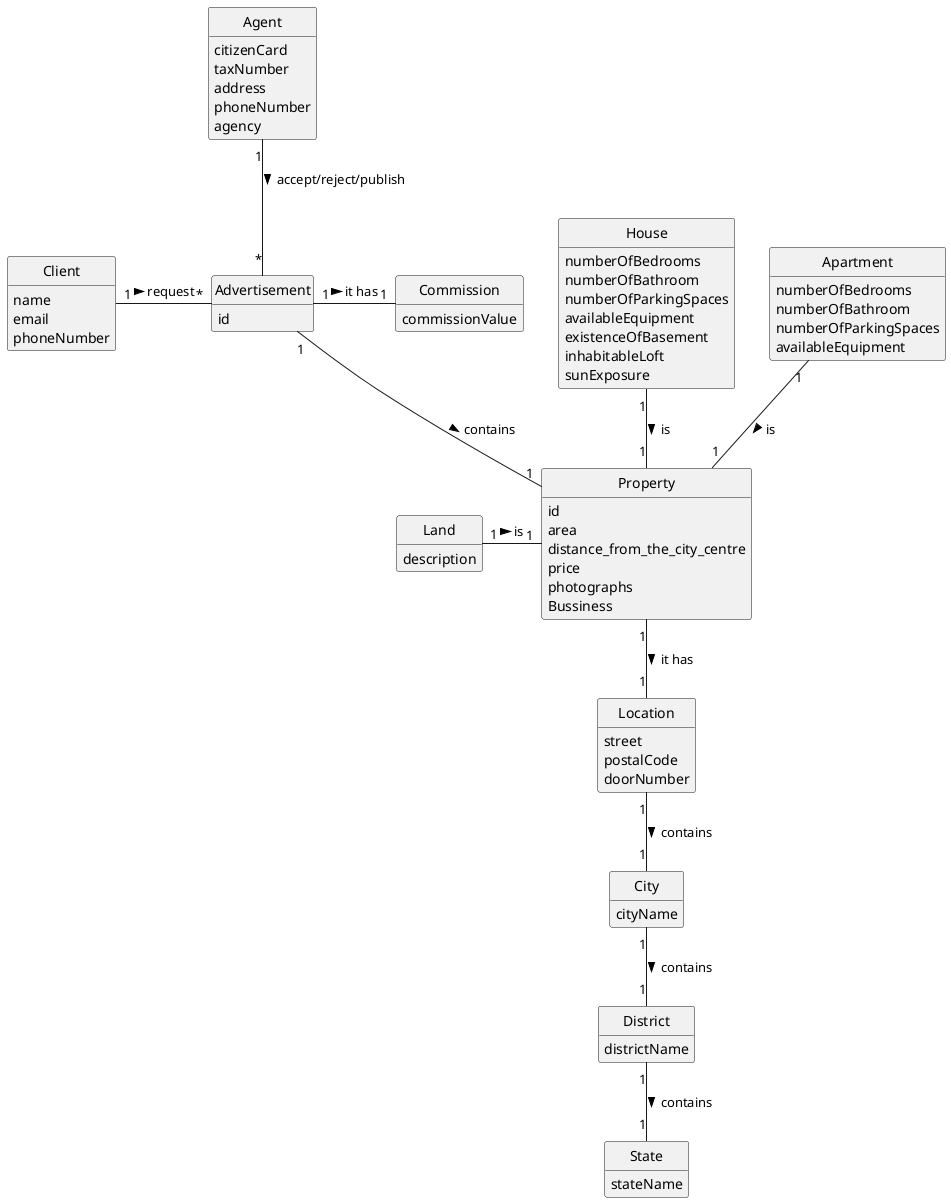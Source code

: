 @startuml
skinparam monochrome true
skinparam packageStyle rectangle
skinparam shadowing false

'left to right direction

skinparam classAttributeIconSize 0

hide circle
hide methods

class Agent {
    citizenCard
    taxNumber
    address
    phoneNumber
    agency
}



class Advertisement {
    id
}
class Client {
    name
    email
    phoneNumber
}


class House {
     numberOfBedrooms
     numberOfBathroom
     numberOfParkingSpaces
     availableEquipment
     existenceOfBasement
     inhabitableLoft
     sunExposure
}

class Apartment {
     numberOfBedrooms
     numberOfBathroom
     numberOfParkingSpaces
     availableEquipment

}
class Land {
     description
}

class Commission {
    commissionValue
}

class Property {
     id
     area
     distance_from_the_city_centre
     price
     photographs
     Bussiness

}

class Location{
     street
     postalCode
     doorNumber
}
class City{
    cityName
}

class District{
    districtName
}
class State{
    stateName
}




Advertisement "1" -- "1" Property: contains >
Agent "1" -- "*" Advertisement: accept/reject/publish >
Client "1" - "*" Advertisement: request >
House "1" --"1" Property: is >
Apartment"1" -- "1" Property: is >
Land"1" - "1" Property: is >
Advertisement"1" - "1" Commission: it has >
Property "1" -- "1" Location: it has >
Location "1" -- "1" City: contains >
City "1" -- "1" District: contains >
District "1" -- "1" State: contains >





@enduml